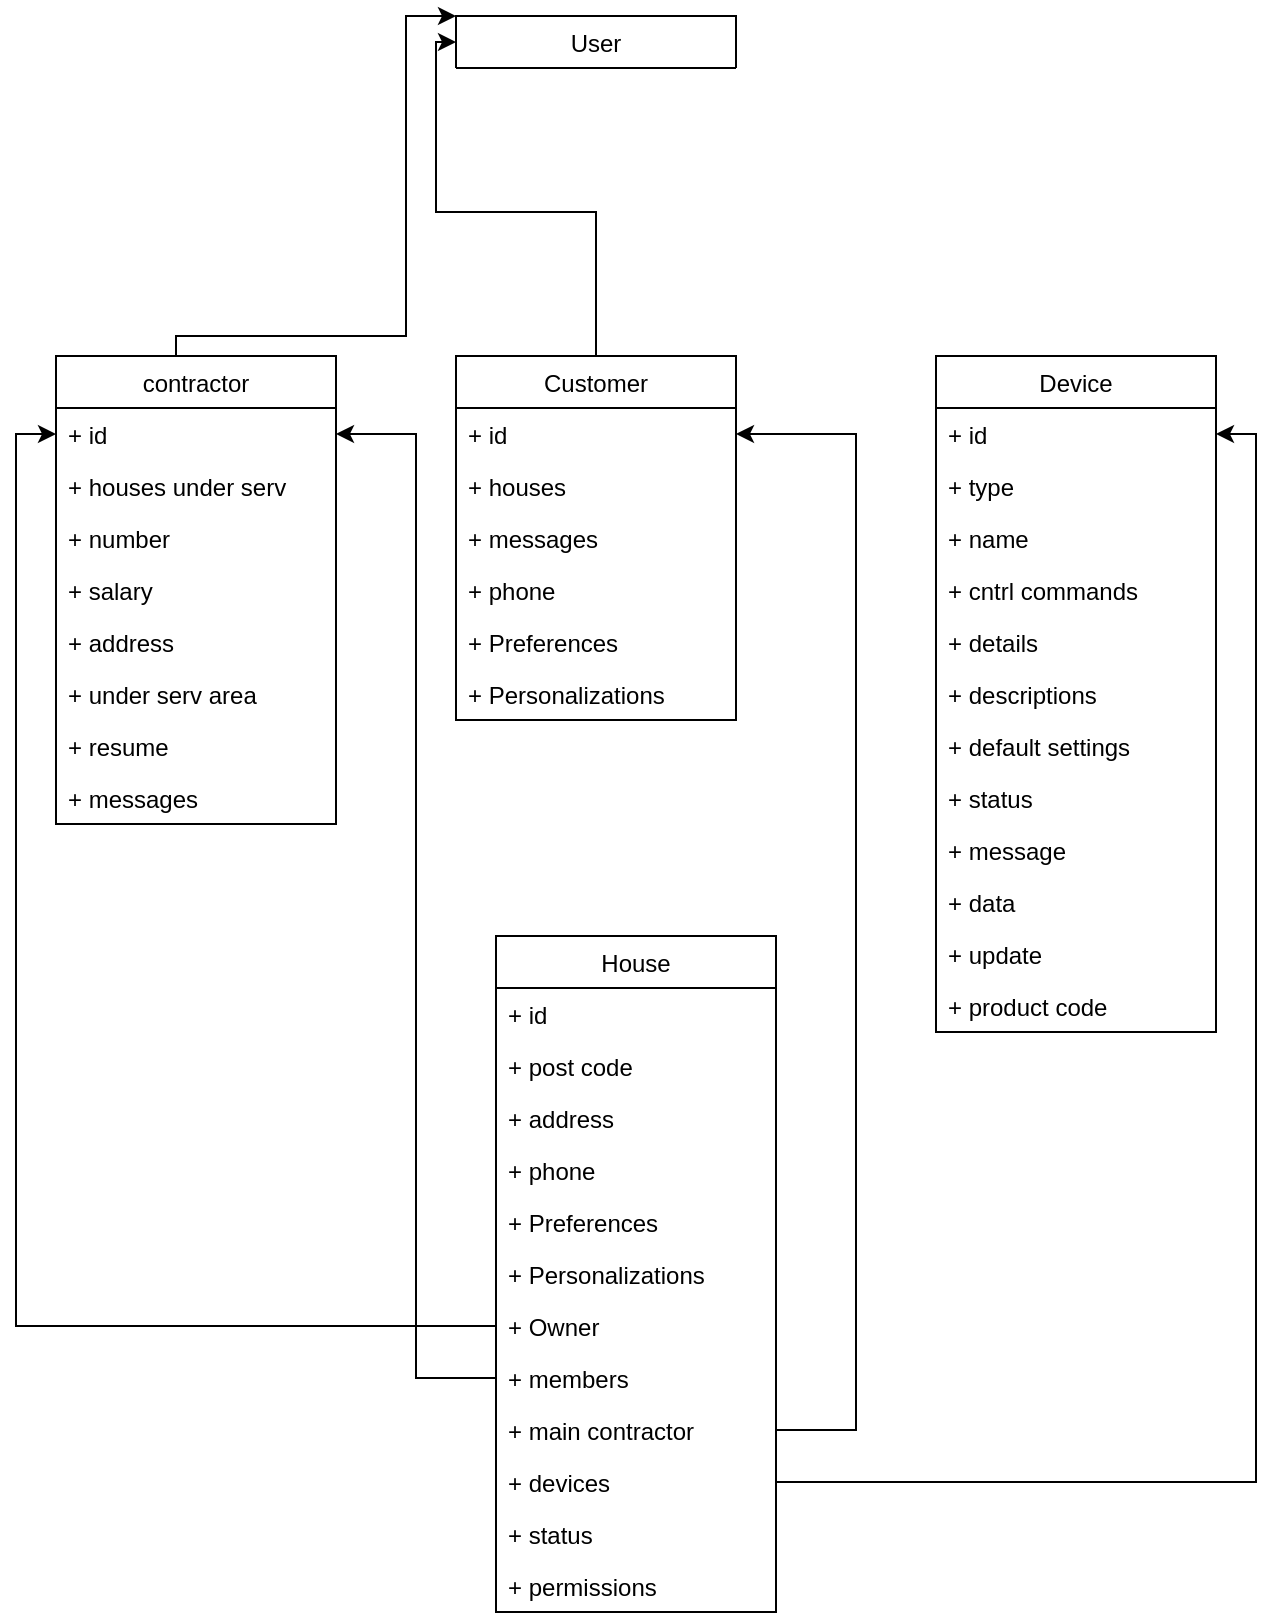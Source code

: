 <mxfile version="13.0.3" type="device"><diagram name="Page-1" id="a7904f86-f2b4-8e86-fa97-74104820619b"><mxGraphModel dx="1024" dy="592" grid="1" gridSize="10" guides="1" tooltips="1" connect="1" arrows="1" fold="1" page="1" pageScale="1" pageWidth="1100" pageHeight="850" background="#ffffff" math="0" shadow="0"><root><mxCell id="0"/><mxCell id="1" parent="0"/><mxCell id="Q6_ZnbZBhpcNaaxQXTkS-25" style="edgeStyle=orthogonalEdgeStyle;rounded=0;orthogonalLoop=1;jettySize=auto;html=1;entryX=0;entryY=0;entryDx=0;entryDy=0;" edge="1" parent="1" source="Q6_ZnbZBhpcNaaxQXTkS-2" target="Q6_ZnbZBhpcNaaxQXTkS-7"><mxGeometry relative="1" as="geometry"><Array as="points"><mxPoint x="180" y="270"/><mxPoint x="295" y="270"/><mxPoint x="295" y="110"/></Array></mxGeometry></mxCell><mxCell id="Q6_ZnbZBhpcNaaxQXTkS-24" style="edgeStyle=orthogonalEdgeStyle;rounded=0;orthogonalLoop=1;jettySize=auto;html=1;entryX=0;entryY=0.5;entryDx=0;entryDy=0;" edge="1" parent="1" source="Q6_ZnbZBhpcNaaxQXTkS-15" target="Q6_ZnbZBhpcNaaxQXTkS-7"><mxGeometry relative="1" as="geometry"><Array as="points"><mxPoint x="390" y="208"/><mxPoint x="310" y="208"/><mxPoint x="310" y="123"/></Array></mxGeometry></mxCell><mxCell id="Q6_ZnbZBhpcNaaxQXTkS-7" value="User" style="swimlane;fontStyle=0;childLayout=stackLayout;horizontal=1;startSize=26;fillColor=none;horizontalStack=0;resizeParent=1;resizeParentMax=0;resizeLast=0;collapsible=1;marginBottom=0;" vertex="1" collapsed="1" parent="1"><mxGeometry x="320" y="110" width="140" height="26" as="geometry"><mxRectangle x="430" y="220" width="140" height="78" as="alternateBounds"/></mxGeometry></mxCell><mxCell id="Q6_ZnbZBhpcNaaxQXTkS-8" value="+ field: type" style="text;strokeColor=none;fillColor=none;align=left;verticalAlign=top;spacingLeft=4;spacingRight=4;overflow=hidden;rotatable=0;points=[[0,0.5],[1,0.5]];portConstraint=eastwest;" vertex="1" parent="Q6_ZnbZBhpcNaaxQXTkS-7"><mxGeometry y="26" width="140" height="26" as="geometry"/></mxCell><mxCell id="Q6_ZnbZBhpcNaaxQXTkS-9" value="+ field: type" style="text;strokeColor=none;fillColor=none;align=left;verticalAlign=top;spacingLeft=4;spacingRight=4;overflow=hidden;rotatable=0;points=[[0,0.5],[1,0.5]];portConstraint=eastwest;" vertex="1" parent="Q6_ZnbZBhpcNaaxQXTkS-7"><mxGeometry y="52" width="140" height="26" as="geometry"/></mxCell><mxCell id="Q6_ZnbZBhpcNaaxQXTkS-26" value="House" style="swimlane;fontStyle=0;childLayout=stackLayout;horizontal=1;startSize=26;fillColor=none;horizontalStack=0;resizeParent=1;resizeParentMax=0;resizeLast=0;collapsible=1;marginBottom=0;" vertex="1" parent="1"><mxGeometry x="340" y="570" width="140" height="338" as="geometry"/></mxCell><mxCell id="Q6_ZnbZBhpcNaaxQXTkS-27" value="+ id " style="text;strokeColor=none;fillColor=none;align=left;verticalAlign=top;spacingLeft=4;spacingRight=4;overflow=hidden;rotatable=0;points=[[0,0.5],[1,0.5]];portConstraint=eastwest;" vertex="1" parent="Q6_ZnbZBhpcNaaxQXTkS-26"><mxGeometry y="26" width="140" height="26" as="geometry"/></mxCell><mxCell id="Q6_ZnbZBhpcNaaxQXTkS-28" value="+ post code" style="text;strokeColor=none;fillColor=none;align=left;verticalAlign=top;spacingLeft=4;spacingRight=4;overflow=hidden;rotatable=0;points=[[0,0.5],[1,0.5]];portConstraint=eastwest;" vertex="1" parent="Q6_ZnbZBhpcNaaxQXTkS-26"><mxGeometry y="52" width="140" height="26" as="geometry"/></mxCell><mxCell id="Q6_ZnbZBhpcNaaxQXTkS-29" value="+ address" style="text;strokeColor=none;fillColor=none;align=left;verticalAlign=top;spacingLeft=4;spacingRight=4;overflow=hidden;rotatable=0;points=[[0,0.5],[1,0.5]];portConstraint=eastwest;" vertex="1" parent="Q6_ZnbZBhpcNaaxQXTkS-26"><mxGeometry y="78" width="140" height="26" as="geometry"/></mxCell><mxCell id="Q6_ZnbZBhpcNaaxQXTkS-30" value="+ phone" style="text;strokeColor=none;fillColor=none;align=left;verticalAlign=top;spacingLeft=4;spacingRight=4;overflow=hidden;rotatable=0;points=[[0,0.5],[1,0.5]];portConstraint=eastwest;" vertex="1" parent="Q6_ZnbZBhpcNaaxQXTkS-26"><mxGeometry y="104" width="140" height="26" as="geometry"/></mxCell><mxCell id="Q6_ZnbZBhpcNaaxQXTkS-31" value="+ Preferences" style="text;strokeColor=none;fillColor=none;align=left;verticalAlign=top;spacingLeft=4;spacingRight=4;overflow=hidden;rotatable=0;points=[[0,0.5],[1,0.5]];portConstraint=eastwest;" vertex="1" parent="Q6_ZnbZBhpcNaaxQXTkS-26"><mxGeometry y="130" width="140" height="26" as="geometry"/></mxCell><mxCell id="Q6_ZnbZBhpcNaaxQXTkS-32" value="+ Personalizations" style="text;strokeColor=none;fillColor=none;align=left;verticalAlign=top;spacingLeft=4;spacingRight=4;overflow=hidden;rotatable=0;points=[[0,0.5],[1,0.5]];portConstraint=eastwest;" vertex="1" parent="Q6_ZnbZBhpcNaaxQXTkS-26"><mxGeometry y="156" width="140" height="26" as="geometry"/></mxCell><mxCell id="Q6_ZnbZBhpcNaaxQXTkS-33" value="+ Owner" style="text;strokeColor=none;fillColor=none;align=left;verticalAlign=top;spacingLeft=4;spacingRight=4;overflow=hidden;rotatable=0;points=[[0,0.5],[1,0.5]];portConstraint=eastwest;" vertex="1" parent="Q6_ZnbZBhpcNaaxQXTkS-26"><mxGeometry y="182" width="140" height="26" as="geometry"/></mxCell><mxCell id="Q6_ZnbZBhpcNaaxQXTkS-34" value="+ members" style="text;strokeColor=none;fillColor=none;align=left;verticalAlign=top;spacingLeft=4;spacingRight=4;overflow=hidden;rotatable=0;points=[[0,0.5],[1,0.5]];portConstraint=eastwest;" vertex="1" parent="Q6_ZnbZBhpcNaaxQXTkS-26"><mxGeometry y="208" width="140" height="26" as="geometry"/></mxCell><mxCell id="Q6_ZnbZBhpcNaaxQXTkS-35" value="+ main contractor" style="text;strokeColor=none;fillColor=none;align=left;verticalAlign=top;spacingLeft=4;spacingRight=4;overflow=hidden;rotatable=0;points=[[0,0.5],[1,0.5]];portConstraint=eastwest;" vertex="1" parent="Q6_ZnbZBhpcNaaxQXTkS-26"><mxGeometry y="234" width="140" height="26" as="geometry"/></mxCell><mxCell id="Q6_ZnbZBhpcNaaxQXTkS-36" value="+ devices" style="text;strokeColor=none;fillColor=none;align=left;verticalAlign=top;spacingLeft=4;spacingRight=4;overflow=hidden;rotatable=0;points=[[0,0.5],[1,0.5]];portConstraint=eastwest;" vertex="1" parent="Q6_ZnbZBhpcNaaxQXTkS-26"><mxGeometry y="260" width="140" height="26" as="geometry"/></mxCell><mxCell id="Q6_ZnbZBhpcNaaxQXTkS-37" value="+ status" style="text;strokeColor=none;fillColor=none;align=left;verticalAlign=top;spacingLeft=4;spacingRight=4;overflow=hidden;rotatable=0;points=[[0,0.5],[1,0.5]];portConstraint=eastwest;" vertex="1" parent="Q6_ZnbZBhpcNaaxQXTkS-26"><mxGeometry y="286" width="140" height="26" as="geometry"/></mxCell><mxCell id="Q6_ZnbZBhpcNaaxQXTkS-38" value="+ permissions" style="text;strokeColor=none;fillColor=none;align=left;verticalAlign=top;spacingLeft=4;spacingRight=4;overflow=hidden;rotatable=0;points=[[0,0.5],[1,0.5]];portConstraint=eastwest;" vertex="1" parent="Q6_ZnbZBhpcNaaxQXTkS-26"><mxGeometry y="312" width="140" height="26" as="geometry"/></mxCell><mxCell id="Q6_ZnbZBhpcNaaxQXTkS-2" value="contractor" style="swimlane;fontStyle=0;childLayout=stackLayout;horizontal=1;startSize=26;fillColor=none;horizontalStack=0;resizeParent=1;resizeParentMax=0;resizeLast=0;collapsible=1;marginBottom=0;" vertex="1" parent="1"><mxGeometry x="120" y="280" width="140" height="234" as="geometry"/></mxCell><mxCell id="Q6_ZnbZBhpcNaaxQXTkS-3" value="+ id " style="text;strokeColor=none;fillColor=none;align=left;verticalAlign=top;spacingLeft=4;spacingRight=4;overflow=hidden;rotatable=0;points=[[0,0.5],[1,0.5]];portConstraint=eastwest;" vertex="1" parent="Q6_ZnbZBhpcNaaxQXTkS-2"><mxGeometry y="26" width="140" height="26" as="geometry"/></mxCell><mxCell id="Q6_ZnbZBhpcNaaxQXTkS-4" value="+ houses under serv" style="text;strokeColor=none;fillColor=none;align=left;verticalAlign=top;spacingLeft=4;spacingRight=4;overflow=hidden;rotatable=0;points=[[0,0.5],[1,0.5]];portConstraint=eastwest;" vertex="1" parent="Q6_ZnbZBhpcNaaxQXTkS-2"><mxGeometry y="52" width="140" height="26" as="geometry"/></mxCell><mxCell id="Q6_ZnbZBhpcNaaxQXTkS-5" value="+ number" style="text;strokeColor=none;fillColor=none;align=left;verticalAlign=top;spacingLeft=4;spacingRight=4;overflow=hidden;rotatable=0;points=[[0,0.5],[1,0.5]];portConstraint=eastwest;" vertex="1" parent="Q6_ZnbZBhpcNaaxQXTkS-2"><mxGeometry y="78" width="140" height="26" as="geometry"/></mxCell><mxCell id="Q6_ZnbZBhpcNaaxQXTkS-11" value="+ salary" style="text;strokeColor=none;fillColor=none;align=left;verticalAlign=top;spacingLeft=4;spacingRight=4;overflow=hidden;rotatable=0;points=[[0,0.5],[1,0.5]];portConstraint=eastwest;" vertex="1" parent="Q6_ZnbZBhpcNaaxQXTkS-2"><mxGeometry y="104" width="140" height="26" as="geometry"/></mxCell><mxCell id="Q6_ZnbZBhpcNaaxQXTkS-12" value="+ address" style="text;strokeColor=none;fillColor=none;align=left;verticalAlign=top;spacingLeft=4;spacingRight=4;overflow=hidden;rotatable=0;points=[[0,0.5],[1,0.5]];portConstraint=eastwest;" vertex="1" parent="Q6_ZnbZBhpcNaaxQXTkS-2"><mxGeometry y="130" width="140" height="26" as="geometry"/></mxCell><mxCell id="Q6_ZnbZBhpcNaaxQXTkS-13" value="+ under serv area" style="text;strokeColor=none;fillColor=none;align=left;verticalAlign=top;spacingLeft=4;spacingRight=4;overflow=hidden;rotatable=0;points=[[0,0.5],[1,0.5]];portConstraint=eastwest;" vertex="1" parent="Q6_ZnbZBhpcNaaxQXTkS-2"><mxGeometry y="156" width="140" height="26" as="geometry"/></mxCell><mxCell id="Q6_ZnbZBhpcNaaxQXTkS-14" value="+ resume" style="text;strokeColor=none;fillColor=none;align=left;verticalAlign=top;spacingLeft=4;spacingRight=4;overflow=hidden;rotatable=0;points=[[0,0.5],[1,0.5]];portConstraint=eastwest;" vertex="1" parent="Q6_ZnbZBhpcNaaxQXTkS-2"><mxGeometry y="182" width="140" height="26" as="geometry"/></mxCell><mxCell id="Q6_ZnbZBhpcNaaxQXTkS-23" value="+ messages" style="text;strokeColor=none;fillColor=none;align=left;verticalAlign=top;spacingLeft=4;spacingRight=4;overflow=hidden;rotatable=0;points=[[0,0.5],[1,0.5]];portConstraint=eastwest;" vertex="1" parent="Q6_ZnbZBhpcNaaxQXTkS-2"><mxGeometry y="208" width="140" height="26" as="geometry"/></mxCell><mxCell id="Q6_ZnbZBhpcNaaxQXTkS-15" value="Customer" style="swimlane;fontStyle=0;childLayout=stackLayout;horizontal=1;startSize=26;fillColor=none;horizontalStack=0;resizeParent=1;resizeParentMax=0;resizeLast=0;collapsible=1;marginBottom=0;" vertex="1" parent="1"><mxGeometry x="320" y="280" width="140" height="182" as="geometry"/></mxCell><mxCell id="Q6_ZnbZBhpcNaaxQXTkS-16" value="+ id " style="text;strokeColor=none;fillColor=none;align=left;verticalAlign=top;spacingLeft=4;spacingRight=4;overflow=hidden;rotatable=0;points=[[0,0.5],[1,0.5]];portConstraint=eastwest;" vertex="1" parent="Q6_ZnbZBhpcNaaxQXTkS-15"><mxGeometry y="26" width="140" height="26" as="geometry"/></mxCell><mxCell id="Q6_ZnbZBhpcNaaxQXTkS-17" value="+ houses" style="text;strokeColor=none;fillColor=none;align=left;verticalAlign=top;spacingLeft=4;spacingRight=4;overflow=hidden;rotatable=0;points=[[0,0.5],[1,0.5]];portConstraint=eastwest;" vertex="1" parent="Q6_ZnbZBhpcNaaxQXTkS-15"><mxGeometry y="52" width="140" height="26" as="geometry"/></mxCell><mxCell id="Q6_ZnbZBhpcNaaxQXTkS-18" value="+ messages" style="text;strokeColor=none;fillColor=none;align=left;verticalAlign=top;spacingLeft=4;spacingRight=4;overflow=hidden;rotatable=0;points=[[0,0.5],[1,0.5]];portConstraint=eastwest;" vertex="1" parent="Q6_ZnbZBhpcNaaxQXTkS-15"><mxGeometry y="78" width="140" height="26" as="geometry"/></mxCell><mxCell id="Q6_ZnbZBhpcNaaxQXTkS-19" value="+ phone" style="text;strokeColor=none;fillColor=none;align=left;verticalAlign=top;spacingLeft=4;spacingRight=4;overflow=hidden;rotatable=0;points=[[0,0.5],[1,0.5]];portConstraint=eastwest;" vertex="1" parent="Q6_ZnbZBhpcNaaxQXTkS-15"><mxGeometry y="104" width="140" height="26" as="geometry"/></mxCell><mxCell id="Q6_ZnbZBhpcNaaxQXTkS-20" value="+ Preferences" style="text;strokeColor=none;fillColor=none;align=left;verticalAlign=top;spacingLeft=4;spacingRight=4;overflow=hidden;rotatable=0;points=[[0,0.5],[1,0.5]];portConstraint=eastwest;" vertex="1" parent="Q6_ZnbZBhpcNaaxQXTkS-15"><mxGeometry y="130" width="140" height="26" as="geometry"/></mxCell><mxCell id="Q6_ZnbZBhpcNaaxQXTkS-21" value="+ Personalizations" style="text;strokeColor=none;fillColor=none;align=left;verticalAlign=top;spacingLeft=4;spacingRight=4;overflow=hidden;rotatable=0;points=[[0,0.5],[1,0.5]];portConstraint=eastwest;" vertex="1" parent="Q6_ZnbZBhpcNaaxQXTkS-15"><mxGeometry y="156" width="140" height="26" as="geometry"/></mxCell><mxCell id="Q6_ZnbZBhpcNaaxQXTkS-39" style="edgeStyle=orthogonalEdgeStyle;rounded=0;orthogonalLoop=1;jettySize=auto;html=1;entryX=0;entryY=0.5;entryDx=0;entryDy=0;" edge="1" parent="1" source="Q6_ZnbZBhpcNaaxQXTkS-33" target="Q6_ZnbZBhpcNaaxQXTkS-3"><mxGeometry relative="1" as="geometry"/></mxCell><mxCell id="Q6_ZnbZBhpcNaaxQXTkS-40" style="edgeStyle=orthogonalEdgeStyle;rounded=0;orthogonalLoop=1;jettySize=auto;html=1;entryX=1;entryY=0.5;entryDx=0;entryDy=0;" edge="1" parent="1" source="Q6_ZnbZBhpcNaaxQXTkS-34" target="Q6_ZnbZBhpcNaaxQXTkS-3"><mxGeometry relative="1" as="geometry"/></mxCell><mxCell id="Q6_ZnbZBhpcNaaxQXTkS-41" style="edgeStyle=orthogonalEdgeStyle;rounded=0;orthogonalLoop=1;jettySize=auto;html=1;entryX=1;entryY=0.5;entryDx=0;entryDy=0;" edge="1" parent="1" source="Q6_ZnbZBhpcNaaxQXTkS-35" target="Q6_ZnbZBhpcNaaxQXTkS-16"><mxGeometry relative="1" as="geometry"><Array as="points"><mxPoint x="520" y="817"/><mxPoint x="520" y="319"/></Array></mxGeometry></mxCell><mxCell id="Q6_ZnbZBhpcNaaxQXTkS-42" value="Device" style="swimlane;fontStyle=0;childLayout=stackLayout;horizontal=1;startSize=26;fillColor=none;horizontalStack=0;resizeParent=1;resizeParentMax=0;resizeLast=0;collapsible=1;marginBottom=0;" vertex="1" parent="1"><mxGeometry x="560" y="280" width="140" height="338" as="geometry"/></mxCell><mxCell id="Q6_ZnbZBhpcNaaxQXTkS-43" value="+ id " style="text;strokeColor=none;fillColor=none;align=left;verticalAlign=top;spacingLeft=4;spacingRight=4;overflow=hidden;rotatable=0;points=[[0,0.5],[1,0.5]];portConstraint=eastwest;" vertex="1" parent="Q6_ZnbZBhpcNaaxQXTkS-42"><mxGeometry y="26" width="140" height="26" as="geometry"/></mxCell><mxCell id="Q6_ZnbZBhpcNaaxQXTkS-44" value="+ type" style="text;strokeColor=none;fillColor=none;align=left;verticalAlign=top;spacingLeft=4;spacingRight=4;overflow=hidden;rotatable=0;points=[[0,0.5],[1,0.5]];portConstraint=eastwest;" vertex="1" parent="Q6_ZnbZBhpcNaaxQXTkS-42"><mxGeometry y="52" width="140" height="26" as="geometry"/></mxCell><mxCell id="Q6_ZnbZBhpcNaaxQXTkS-45" value="+ name" style="text;strokeColor=none;fillColor=none;align=left;verticalAlign=top;spacingLeft=4;spacingRight=4;overflow=hidden;rotatable=0;points=[[0,0.5],[1,0.5]];portConstraint=eastwest;" vertex="1" parent="Q6_ZnbZBhpcNaaxQXTkS-42"><mxGeometry y="78" width="140" height="26" as="geometry"/></mxCell><mxCell id="Q6_ZnbZBhpcNaaxQXTkS-46" value="+ cntrl commands" style="text;strokeColor=none;fillColor=none;align=left;verticalAlign=top;spacingLeft=4;spacingRight=4;overflow=hidden;rotatable=0;points=[[0,0.5],[1,0.5]];portConstraint=eastwest;" vertex="1" parent="Q6_ZnbZBhpcNaaxQXTkS-42"><mxGeometry y="104" width="140" height="26" as="geometry"/></mxCell><mxCell id="Q6_ZnbZBhpcNaaxQXTkS-47" value="+ details" style="text;strokeColor=none;fillColor=none;align=left;verticalAlign=top;spacingLeft=4;spacingRight=4;overflow=hidden;rotatable=0;points=[[0,0.5],[1,0.5]];portConstraint=eastwest;" vertex="1" parent="Q6_ZnbZBhpcNaaxQXTkS-42"><mxGeometry y="130" width="140" height="26" as="geometry"/></mxCell><mxCell id="Q6_ZnbZBhpcNaaxQXTkS-48" value="+ descriptions" style="text;strokeColor=none;fillColor=none;align=left;verticalAlign=top;spacingLeft=4;spacingRight=4;overflow=hidden;rotatable=0;points=[[0,0.5],[1,0.5]];portConstraint=eastwest;" vertex="1" parent="Q6_ZnbZBhpcNaaxQXTkS-42"><mxGeometry y="156" width="140" height="26" as="geometry"/></mxCell><mxCell id="Q6_ZnbZBhpcNaaxQXTkS-49" value="+ default settings" style="text;strokeColor=none;fillColor=none;align=left;verticalAlign=top;spacingLeft=4;spacingRight=4;overflow=hidden;rotatable=0;points=[[0,0.5],[1,0.5]];portConstraint=eastwest;" vertex="1" parent="Q6_ZnbZBhpcNaaxQXTkS-42"><mxGeometry y="182" width="140" height="26" as="geometry"/></mxCell><mxCell id="Q6_ZnbZBhpcNaaxQXTkS-50" value="+ status" style="text;strokeColor=none;fillColor=none;align=left;verticalAlign=top;spacingLeft=4;spacingRight=4;overflow=hidden;rotatable=0;points=[[0,0.5],[1,0.5]];portConstraint=eastwest;" vertex="1" parent="Q6_ZnbZBhpcNaaxQXTkS-42"><mxGeometry y="208" width="140" height="26" as="geometry"/></mxCell><mxCell id="Q6_ZnbZBhpcNaaxQXTkS-51" value="+ message" style="text;strokeColor=none;fillColor=none;align=left;verticalAlign=top;spacingLeft=4;spacingRight=4;overflow=hidden;rotatable=0;points=[[0,0.5],[1,0.5]];portConstraint=eastwest;" vertex="1" parent="Q6_ZnbZBhpcNaaxQXTkS-42"><mxGeometry y="234" width="140" height="26" as="geometry"/></mxCell><mxCell id="Q6_ZnbZBhpcNaaxQXTkS-52" value="+ data" style="text;strokeColor=none;fillColor=none;align=left;verticalAlign=top;spacingLeft=4;spacingRight=4;overflow=hidden;rotatable=0;points=[[0,0.5],[1,0.5]];portConstraint=eastwest;" vertex="1" parent="Q6_ZnbZBhpcNaaxQXTkS-42"><mxGeometry y="260" width="140" height="26" as="geometry"/></mxCell><mxCell id="Q6_ZnbZBhpcNaaxQXTkS-53" value="+ update" style="text;strokeColor=none;fillColor=none;align=left;verticalAlign=top;spacingLeft=4;spacingRight=4;overflow=hidden;rotatable=0;points=[[0,0.5],[1,0.5]];portConstraint=eastwest;" vertex="1" parent="Q6_ZnbZBhpcNaaxQXTkS-42"><mxGeometry y="286" width="140" height="26" as="geometry"/></mxCell><mxCell id="Q6_ZnbZBhpcNaaxQXTkS-54" value="+ product code" style="text;strokeColor=none;fillColor=none;align=left;verticalAlign=top;spacingLeft=4;spacingRight=4;overflow=hidden;rotatable=0;points=[[0,0.5],[1,0.5]];portConstraint=eastwest;" vertex="1" parent="Q6_ZnbZBhpcNaaxQXTkS-42"><mxGeometry y="312" width="140" height="26" as="geometry"/></mxCell><mxCell id="Q6_ZnbZBhpcNaaxQXTkS-55" style="edgeStyle=orthogonalEdgeStyle;rounded=0;orthogonalLoop=1;jettySize=auto;html=1;entryX=1;entryY=0.5;entryDx=0;entryDy=0;" edge="1" parent="1" source="Q6_ZnbZBhpcNaaxQXTkS-36" target="Q6_ZnbZBhpcNaaxQXTkS-43"><mxGeometry relative="1" as="geometry"/></mxCell></root></mxGraphModel></diagram></mxfile>